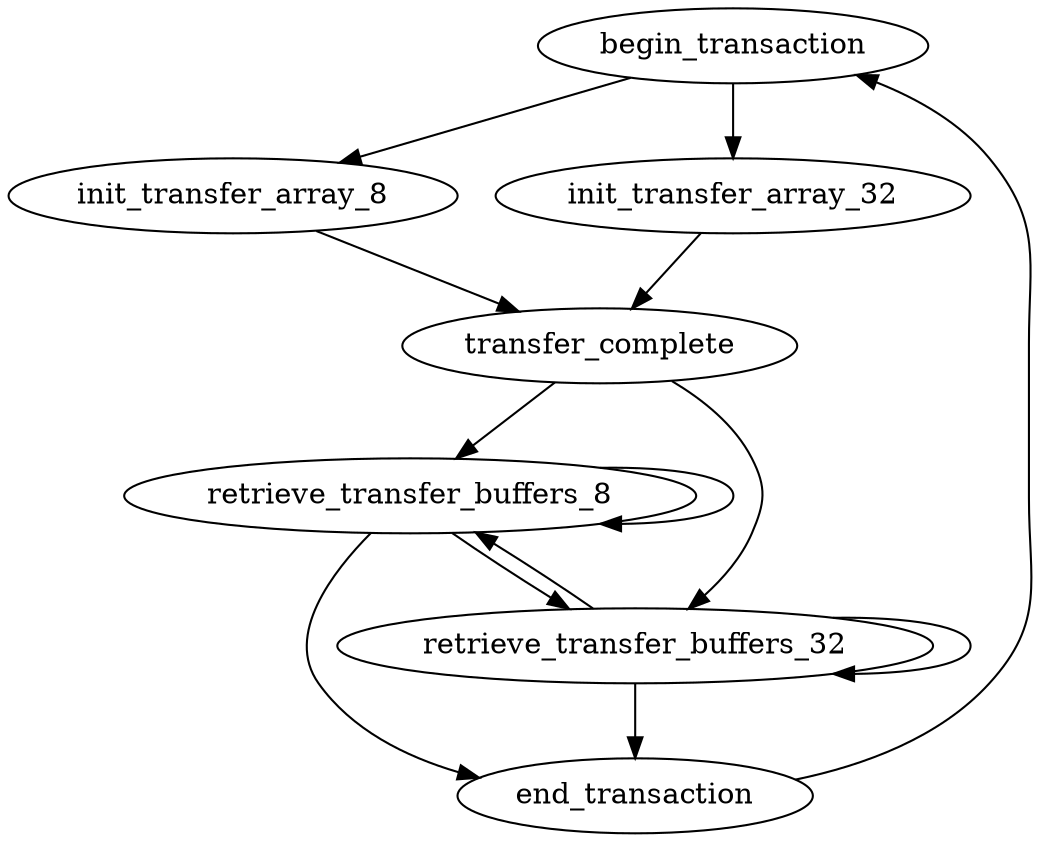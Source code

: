 digraph g {
	begin_transaction -> init_transfer_array_8
	begin_transaction -> init_transfer_array_32

	init_transfer_array_8 -> transfer_complete
	transfer_complete -> retrieve_transfer_buffers_8
	retrieve_transfer_buffers_8 -> end_transaction

	init_transfer_array_32 -> transfer_complete
	transfer_complete -> retrieve_transfer_buffers_32
	retrieve_transfer_buffers_32 -> end_transaction

	retrieve_transfer_buffers_32 -> retrieve_transfer_buffers_32
	retrieve_transfer_buffers_32 -> retrieve_transfer_buffers_8
	retrieve_transfer_buffers_8 -> retrieve_transfer_buffers_32
	retrieve_transfer_buffers_8 -> retrieve_transfer_buffers_8

	end_transaction -> begin_transaction 
}
